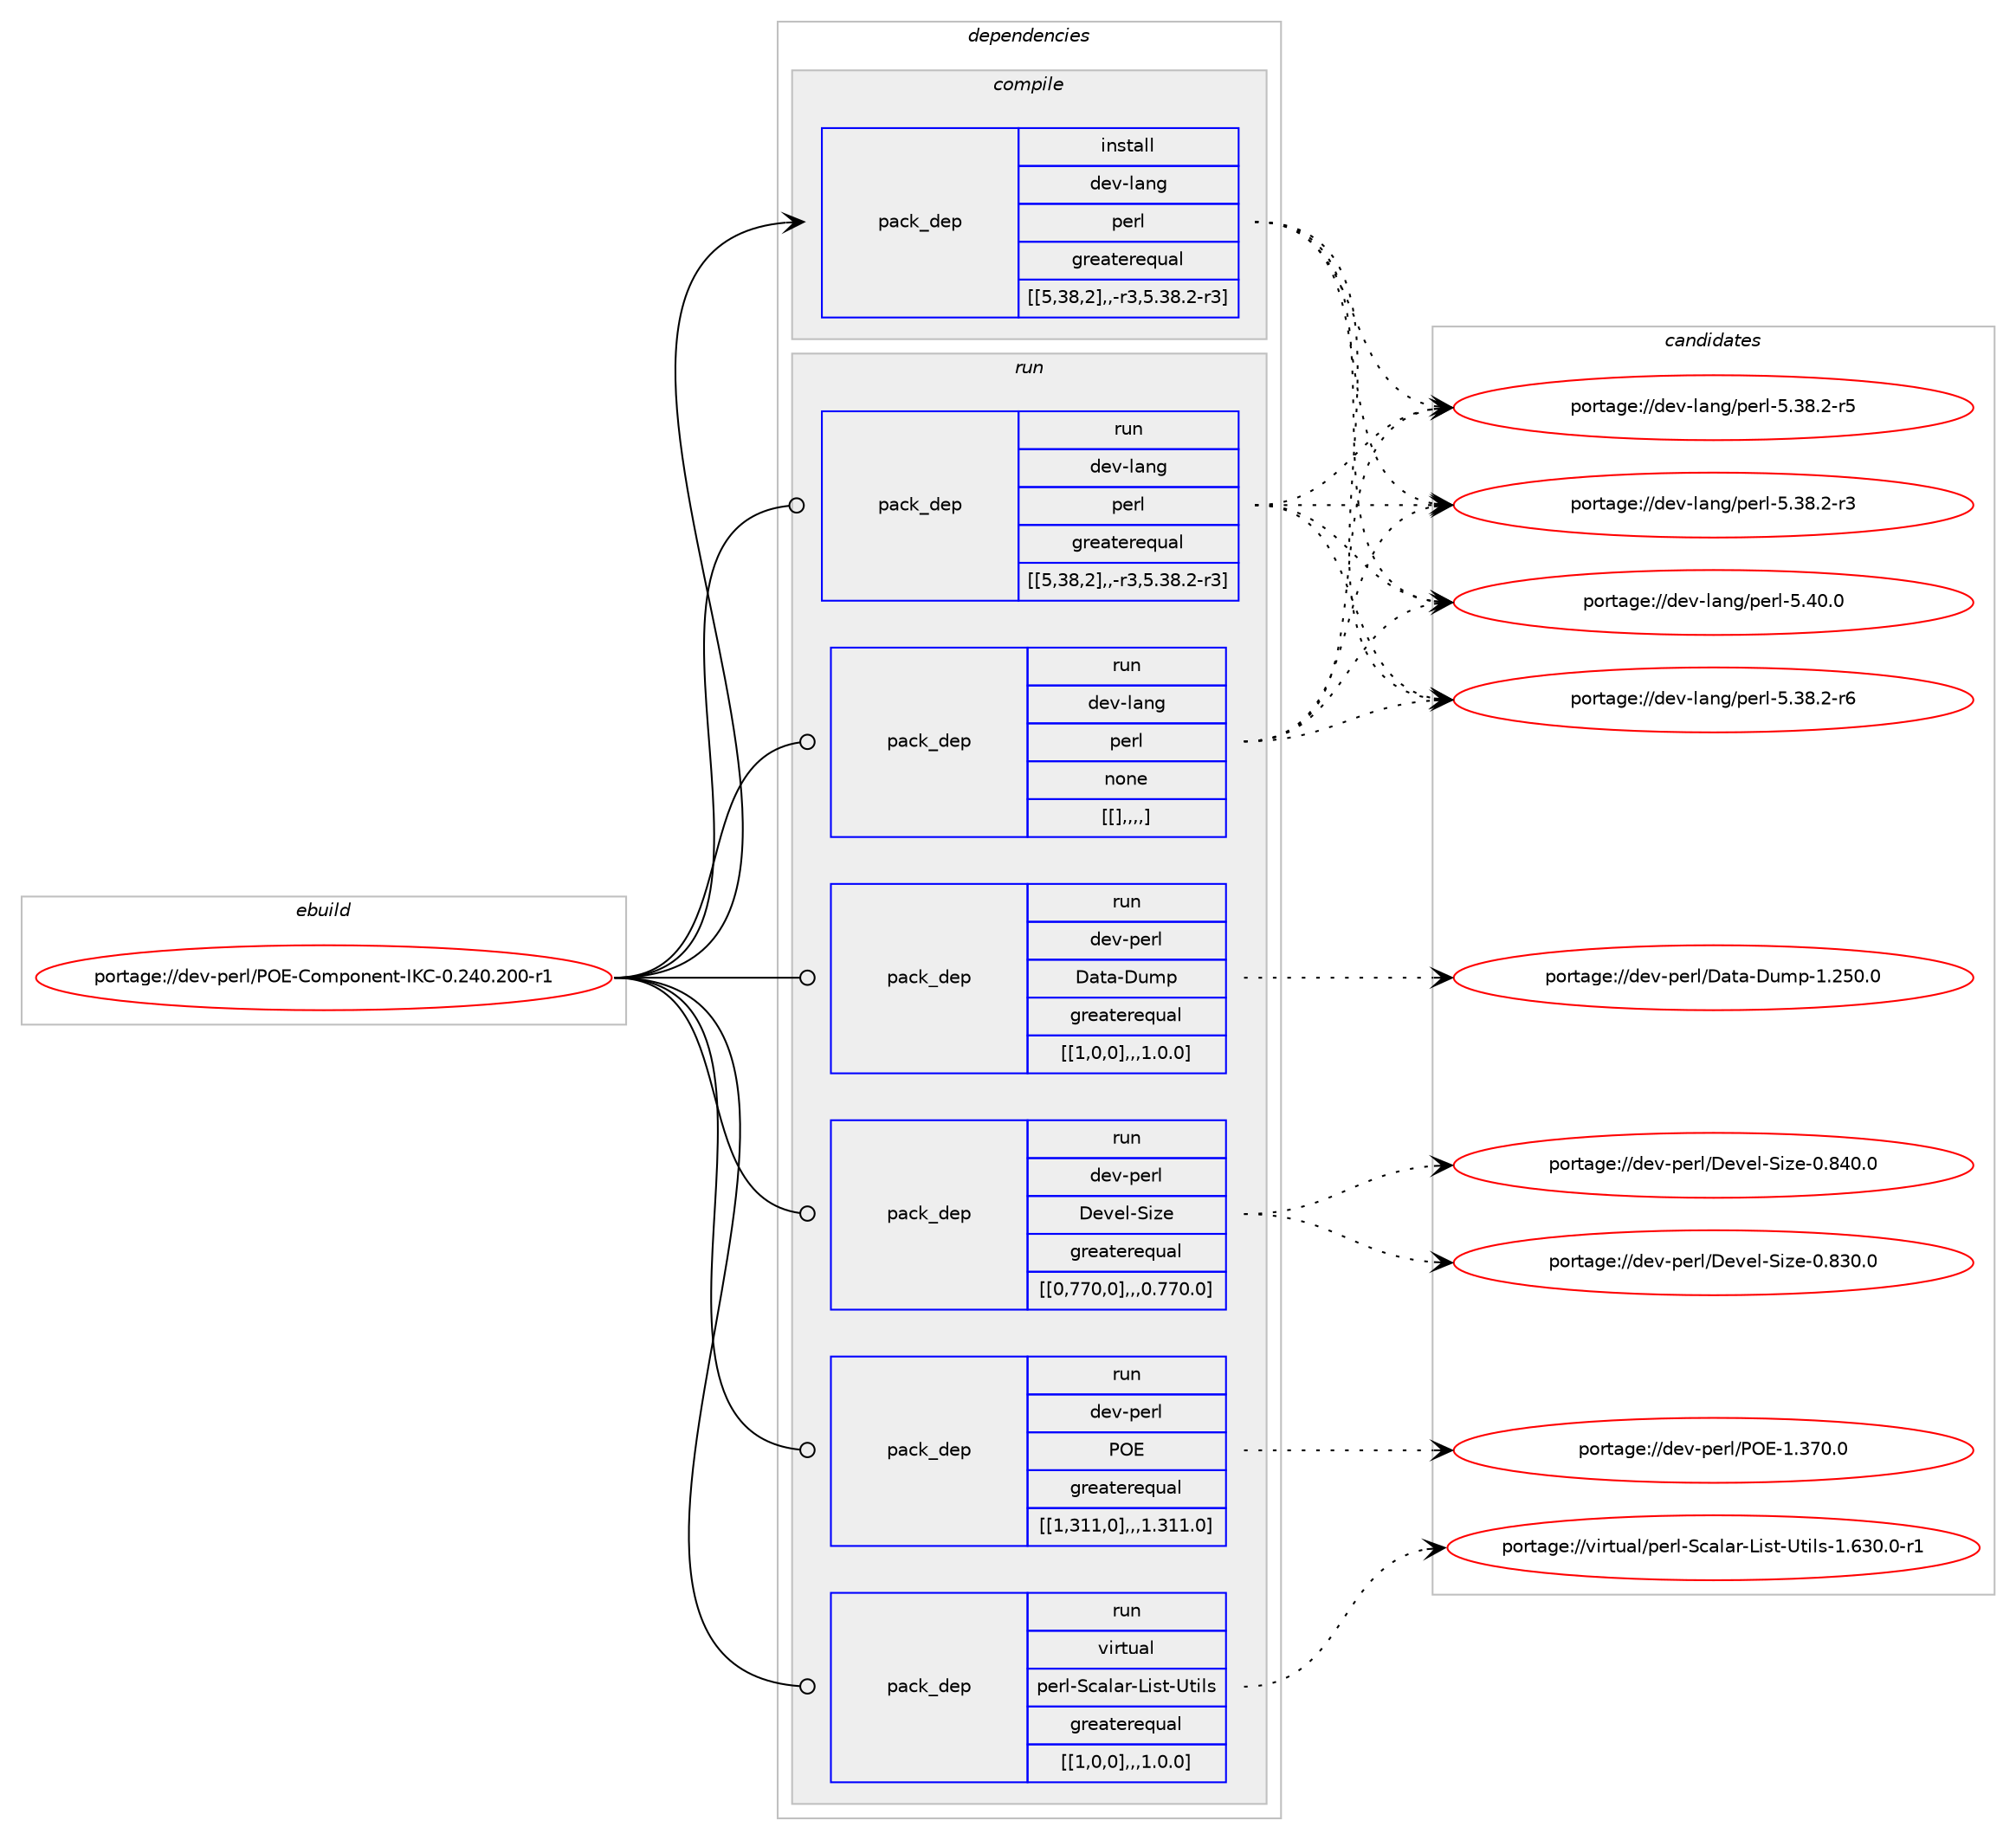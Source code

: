 digraph prolog {

# *************
# Graph options
# *************

newrank=true;
concentrate=true;
compound=true;
graph [rankdir=LR,fontname=Helvetica,fontsize=10,ranksep=1.5];#, ranksep=2.5, nodesep=0.2];
edge  [arrowhead=vee];
node  [fontname=Helvetica,fontsize=10];

# **********
# The ebuild
# **********

subgraph cluster_leftcol {
color=gray;
label=<<i>ebuild</i>>;
id [label="portage://dev-perl/POE-Component-IKC-0.240.200-r1", color=red, width=4, href="../dev-perl/POE-Component-IKC-0.240.200-r1.svg"];
}

# ****************
# The dependencies
# ****************

subgraph cluster_midcol {
color=gray;
label=<<i>dependencies</i>>;
subgraph cluster_compile {
fillcolor="#eeeeee";
style=filled;
label=<<i>compile</i>>;
subgraph pack104417 {
dependency136240 [label=<<TABLE BORDER="0" CELLBORDER="1" CELLSPACING="0" CELLPADDING="4" WIDTH="220"><TR><TD ROWSPAN="6" CELLPADDING="30">pack_dep</TD></TR><TR><TD WIDTH="110">install</TD></TR><TR><TD>dev-lang</TD></TR><TR><TD>perl</TD></TR><TR><TD>greaterequal</TD></TR><TR><TD>[[5,38,2],,-r3,5.38.2-r3]</TD></TR></TABLE>>, shape=none, color=blue];
}
id:e -> dependency136240:w [weight=20,style="solid",arrowhead="vee"];
}
subgraph cluster_compileandrun {
fillcolor="#eeeeee";
style=filled;
label=<<i>compile and run</i>>;
}
subgraph cluster_run {
fillcolor="#eeeeee";
style=filled;
label=<<i>run</i>>;
subgraph pack104418 {
dependency136241 [label=<<TABLE BORDER="0" CELLBORDER="1" CELLSPACING="0" CELLPADDING="4" WIDTH="220"><TR><TD ROWSPAN="6" CELLPADDING="30">pack_dep</TD></TR><TR><TD WIDTH="110">run</TD></TR><TR><TD>dev-lang</TD></TR><TR><TD>perl</TD></TR><TR><TD>greaterequal</TD></TR><TR><TD>[[5,38,2],,-r3,5.38.2-r3]</TD></TR></TABLE>>, shape=none, color=blue];
}
id:e -> dependency136241:w [weight=20,style="solid",arrowhead="odot"];
subgraph pack104419 {
dependency136242 [label=<<TABLE BORDER="0" CELLBORDER="1" CELLSPACING="0" CELLPADDING="4" WIDTH="220"><TR><TD ROWSPAN="6" CELLPADDING="30">pack_dep</TD></TR><TR><TD WIDTH="110">run</TD></TR><TR><TD>dev-lang</TD></TR><TR><TD>perl</TD></TR><TR><TD>none</TD></TR><TR><TD>[[],,,,]</TD></TR></TABLE>>, shape=none, color=blue];
}
id:e -> dependency136242:w [weight=20,style="solid",arrowhead="odot"];
subgraph pack104420 {
dependency136243 [label=<<TABLE BORDER="0" CELLBORDER="1" CELLSPACING="0" CELLPADDING="4" WIDTH="220"><TR><TD ROWSPAN="6" CELLPADDING="30">pack_dep</TD></TR><TR><TD WIDTH="110">run</TD></TR><TR><TD>dev-perl</TD></TR><TR><TD>Data-Dump</TD></TR><TR><TD>greaterequal</TD></TR><TR><TD>[[1,0,0],,,1.0.0]</TD></TR></TABLE>>, shape=none, color=blue];
}
id:e -> dependency136243:w [weight=20,style="solid",arrowhead="odot"];
subgraph pack104421 {
dependency136244 [label=<<TABLE BORDER="0" CELLBORDER="1" CELLSPACING="0" CELLPADDING="4" WIDTH="220"><TR><TD ROWSPAN="6" CELLPADDING="30">pack_dep</TD></TR><TR><TD WIDTH="110">run</TD></TR><TR><TD>dev-perl</TD></TR><TR><TD>Devel-Size</TD></TR><TR><TD>greaterequal</TD></TR><TR><TD>[[0,770,0],,,0.770.0]</TD></TR></TABLE>>, shape=none, color=blue];
}
id:e -> dependency136244:w [weight=20,style="solid",arrowhead="odot"];
subgraph pack104422 {
dependency136245 [label=<<TABLE BORDER="0" CELLBORDER="1" CELLSPACING="0" CELLPADDING="4" WIDTH="220"><TR><TD ROWSPAN="6" CELLPADDING="30">pack_dep</TD></TR><TR><TD WIDTH="110">run</TD></TR><TR><TD>dev-perl</TD></TR><TR><TD>POE</TD></TR><TR><TD>greaterequal</TD></TR><TR><TD>[[1,311,0],,,1.311.0]</TD></TR></TABLE>>, shape=none, color=blue];
}
id:e -> dependency136245:w [weight=20,style="solid",arrowhead="odot"];
subgraph pack104423 {
dependency136246 [label=<<TABLE BORDER="0" CELLBORDER="1" CELLSPACING="0" CELLPADDING="4" WIDTH="220"><TR><TD ROWSPAN="6" CELLPADDING="30">pack_dep</TD></TR><TR><TD WIDTH="110">run</TD></TR><TR><TD>virtual</TD></TR><TR><TD>perl-Scalar-List-Utils</TD></TR><TR><TD>greaterequal</TD></TR><TR><TD>[[1,0,0],,,1.0.0]</TD></TR></TABLE>>, shape=none, color=blue];
}
id:e -> dependency136246:w [weight=20,style="solid",arrowhead="odot"];
}
}

# **************
# The candidates
# **************

subgraph cluster_choices {
rank=same;
color=gray;
label=<<i>candidates</i>>;

subgraph choice104417 {
color=black;
nodesep=1;
choice10010111845108971101034711210111410845534652484648 [label="portage://dev-lang/perl-5.40.0", color=red, width=4,href="../dev-lang/perl-5.40.0.svg"];
choice100101118451089711010347112101114108455346515646504511454 [label="portage://dev-lang/perl-5.38.2-r6", color=red, width=4,href="../dev-lang/perl-5.38.2-r6.svg"];
choice100101118451089711010347112101114108455346515646504511453 [label="portage://dev-lang/perl-5.38.2-r5", color=red, width=4,href="../dev-lang/perl-5.38.2-r5.svg"];
choice100101118451089711010347112101114108455346515646504511451 [label="portage://dev-lang/perl-5.38.2-r3", color=red, width=4,href="../dev-lang/perl-5.38.2-r3.svg"];
dependency136240:e -> choice10010111845108971101034711210111410845534652484648:w [style=dotted,weight="100"];
dependency136240:e -> choice100101118451089711010347112101114108455346515646504511454:w [style=dotted,weight="100"];
dependency136240:e -> choice100101118451089711010347112101114108455346515646504511453:w [style=dotted,weight="100"];
dependency136240:e -> choice100101118451089711010347112101114108455346515646504511451:w [style=dotted,weight="100"];
}
subgraph choice104418 {
color=black;
nodesep=1;
choice10010111845108971101034711210111410845534652484648 [label="portage://dev-lang/perl-5.40.0", color=red, width=4,href="../dev-lang/perl-5.40.0.svg"];
choice100101118451089711010347112101114108455346515646504511454 [label="portage://dev-lang/perl-5.38.2-r6", color=red, width=4,href="../dev-lang/perl-5.38.2-r6.svg"];
choice100101118451089711010347112101114108455346515646504511453 [label="portage://dev-lang/perl-5.38.2-r5", color=red, width=4,href="../dev-lang/perl-5.38.2-r5.svg"];
choice100101118451089711010347112101114108455346515646504511451 [label="portage://dev-lang/perl-5.38.2-r3", color=red, width=4,href="../dev-lang/perl-5.38.2-r3.svg"];
dependency136241:e -> choice10010111845108971101034711210111410845534652484648:w [style=dotted,weight="100"];
dependency136241:e -> choice100101118451089711010347112101114108455346515646504511454:w [style=dotted,weight="100"];
dependency136241:e -> choice100101118451089711010347112101114108455346515646504511453:w [style=dotted,weight="100"];
dependency136241:e -> choice100101118451089711010347112101114108455346515646504511451:w [style=dotted,weight="100"];
}
subgraph choice104419 {
color=black;
nodesep=1;
choice10010111845108971101034711210111410845534652484648 [label="portage://dev-lang/perl-5.40.0", color=red, width=4,href="../dev-lang/perl-5.40.0.svg"];
choice100101118451089711010347112101114108455346515646504511454 [label="portage://dev-lang/perl-5.38.2-r6", color=red, width=4,href="../dev-lang/perl-5.38.2-r6.svg"];
choice100101118451089711010347112101114108455346515646504511453 [label="portage://dev-lang/perl-5.38.2-r5", color=red, width=4,href="../dev-lang/perl-5.38.2-r5.svg"];
choice100101118451089711010347112101114108455346515646504511451 [label="portage://dev-lang/perl-5.38.2-r3", color=red, width=4,href="../dev-lang/perl-5.38.2-r3.svg"];
dependency136242:e -> choice10010111845108971101034711210111410845534652484648:w [style=dotted,weight="100"];
dependency136242:e -> choice100101118451089711010347112101114108455346515646504511454:w [style=dotted,weight="100"];
dependency136242:e -> choice100101118451089711010347112101114108455346515646504511453:w [style=dotted,weight="100"];
dependency136242:e -> choice100101118451089711010347112101114108455346515646504511451:w [style=dotted,weight="100"];
}
subgraph choice104420 {
color=black;
nodesep=1;
choice100101118451121011141084768971169745681171091124549465053484648 [label="portage://dev-perl/Data-Dump-1.250.0", color=red, width=4,href="../dev-perl/Data-Dump-1.250.0.svg"];
dependency136243:e -> choice100101118451121011141084768971169745681171091124549465053484648:w [style=dotted,weight="100"];
}
subgraph choice104421 {
color=black;
nodesep=1;
choice10010111845112101114108476810111810110845831051221014548465652484648 [label="portage://dev-perl/Devel-Size-0.840.0", color=red, width=4,href="../dev-perl/Devel-Size-0.840.0.svg"];
choice10010111845112101114108476810111810110845831051221014548465651484648 [label="portage://dev-perl/Devel-Size-0.830.0", color=red, width=4,href="../dev-perl/Devel-Size-0.830.0.svg"];
dependency136244:e -> choice10010111845112101114108476810111810110845831051221014548465652484648:w [style=dotted,weight="100"];
dependency136244:e -> choice10010111845112101114108476810111810110845831051221014548465651484648:w [style=dotted,weight="100"];
}
subgraph choice104422 {
color=black;
nodesep=1;
choice10010111845112101114108478079694549465155484648 [label="portage://dev-perl/POE-1.370.0", color=red, width=4,href="../dev-perl/POE-1.370.0.svg"];
dependency136245:e -> choice10010111845112101114108478079694549465155484648:w [style=dotted,weight="100"];
}
subgraph choice104423 {
color=black;
nodesep=1;
choice118105114116117971084711210111410845839997108971144576105115116458511610510811545494654514846484511449 [label="portage://virtual/perl-Scalar-List-Utils-1.630.0-r1", color=red, width=4,href="../virtual/perl-Scalar-List-Utils-1.630.0-r1.svg"];
dependency136246:e -> choice118105114116117971084711210111410845839997108971144576105115116458511610510811545494654514846484511449:w [style=dotted,weight="100"];
}
}

}
